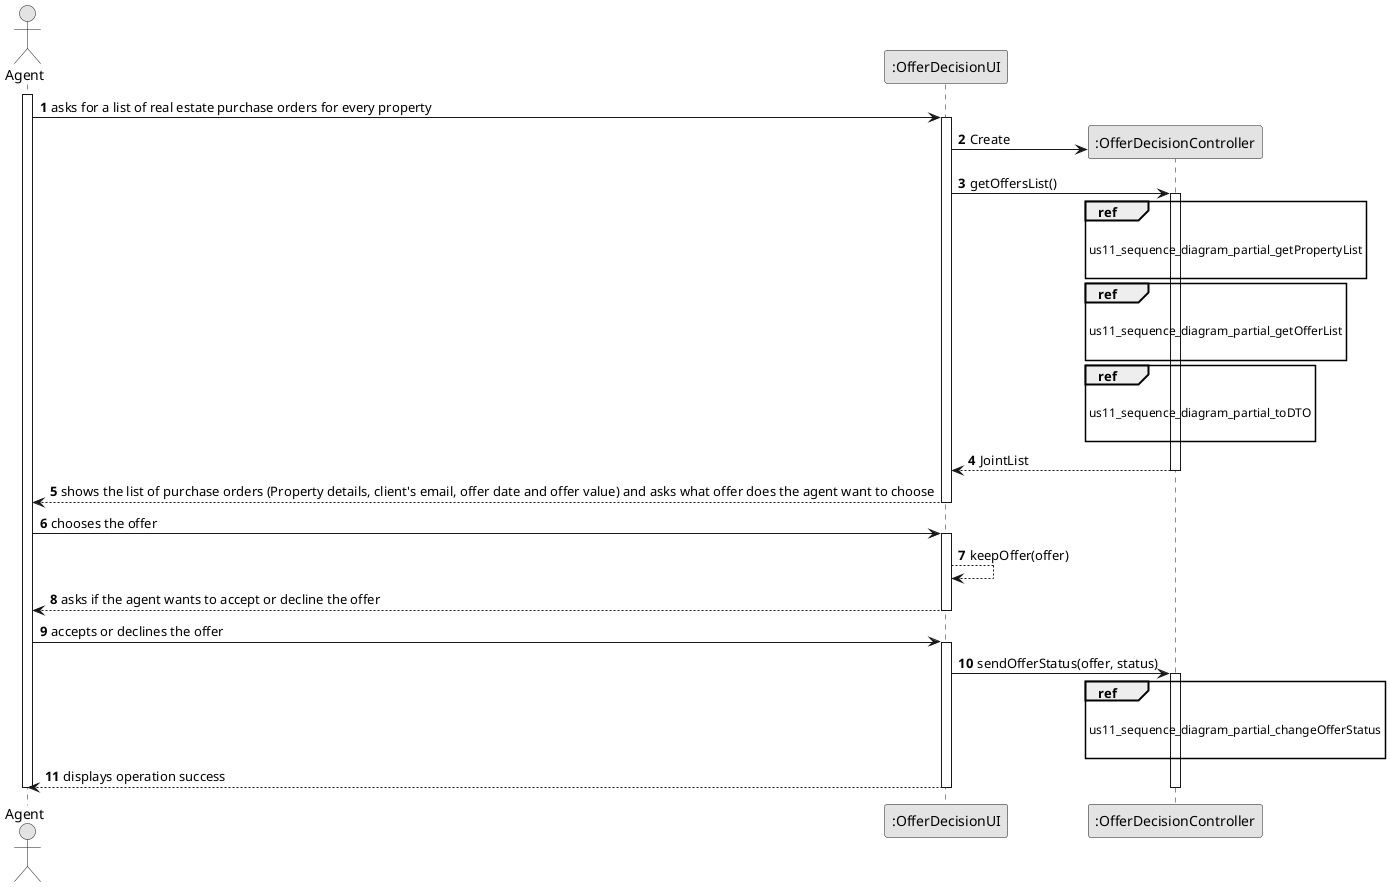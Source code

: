 @startuml
skinparam monochrome true
skinparam packageStyle rectangle
skinparam shadowing false

autonumber

actor "Agent" as agent
participant ":OfferDecisionUI" as ui
participant ":OfferDecisionController" as controller


activate agent


agent -> ui : asks for a list of real estate purchase orders for every property
activate ui

        create controller
        ui -> controller: Create
        ui -> controller: getOffersList()

        activate controller
                ref over controller

                    us11_sequence_diagram_partial_getPropertyList

                end ref

                ref over controller

                    us11_sequence_diagram_partial_getOfferList

                end ref

                ref over controller

                    us11_sequence_diagram_partial_toDTO

                end ref

                controller --> ui : JointList
                deactivate controller

        deactivate controller

ui --> agent : shows the list of purchase orders (Property details, client's email, offer date and offer value) and asks what offer does the agent want to choose
deactivate ui


agent -> ui : chooses the offer
activate ui


ui --> ui : keepOffer(offer)



ui --> agent : asks if the agent wants to accept or decline the offer
deactivate ui


agent -> ui : accepts or declines the offer
activate ui


ui -> controller : sendOfferStatus(offer, status)
activate controller

        ref over controller

            us11_sequence_diagram_partial_changeOfferStatus

        end ref

ui --> agent : displays operation success  
deactivate controller
deactivate ui

deactivate agent

@enduml